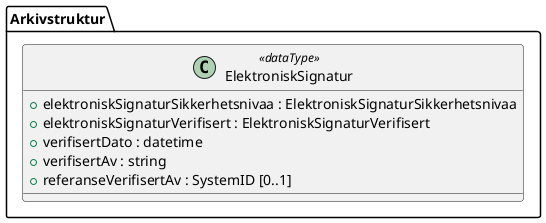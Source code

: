 @startuml
class Arkivstruktur.ElektroniskSignatur <<dataType>> {
  +elektroniskSignaturSikkerhetsnivaa : ElektroniskSignaturSikkerhetsnivaa
  +elektroniskSignaturVerifisert : ElektroniskSignaturVerifisert
  +verifisertDato : datetime
  +verifisertAv : string
  +referanseVerifisertAv : SystemID [0..1]
}
@enduml
